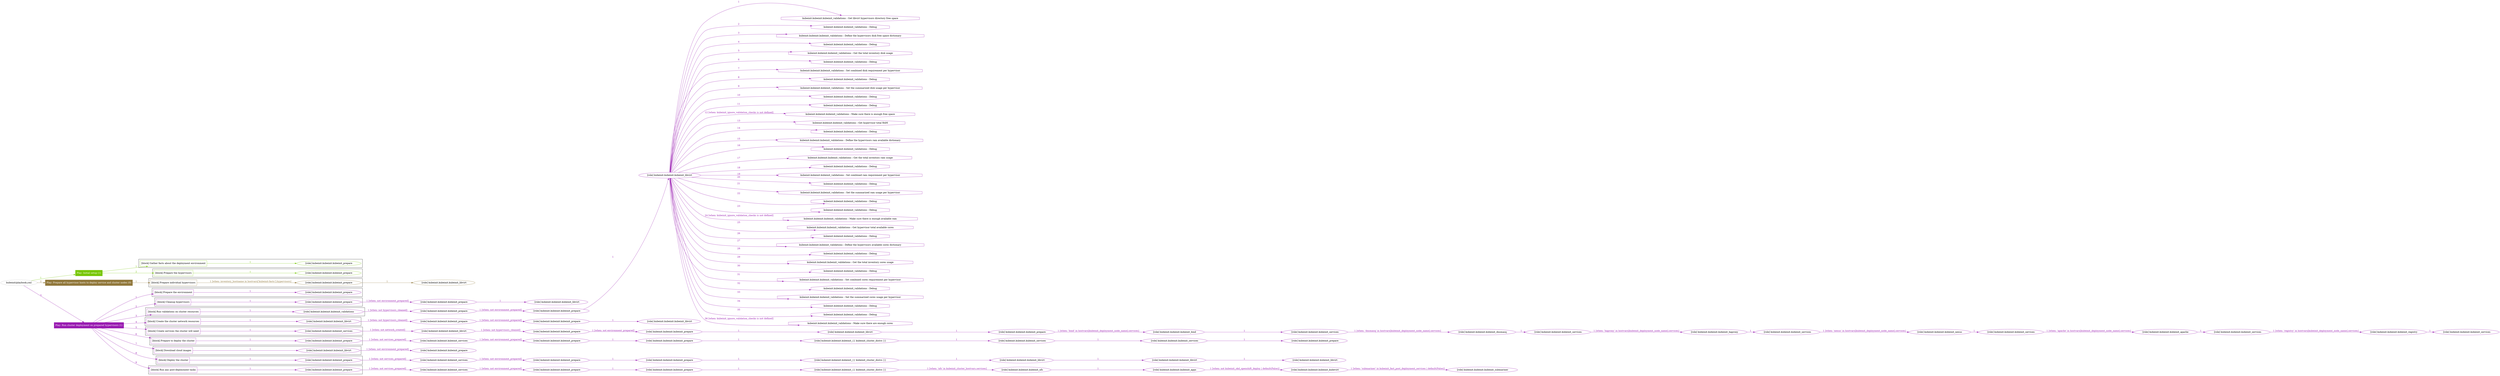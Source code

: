 digraph {
	graph [concentrate=true ordering=in rankdir=LR ratio=fill]
	edge [esep=5 sep=10]
	"kubeinit/playbook.yml" [id=root_node style=dotted]
	play_e013ceac [label="Play: Initial setup (1)" color="#77c606" fontcolor="#ffffff" id=play_e013ceac shape=box style=filled tooltip=localhost]
	"kubeinit/playbook.yml" -> play_e013ceac [label="1 " color="#77c606" fontcolor="#77c606" id=edge_37f86872 labeltooltip="1 " tooltip="1 "]
	subgraph "kubeinit.kubeinit.kubeinit_prepare" {
		role_09033fac [label="[role] kubeinit.kubeinit.kubeinit_prepare" color="#77c606" id=role_09033fac tooltip="kubeinit.kubeinit.kubeinit_prepare"]
	}
	subgraph "kubeinit.kubeinit.kubeinit_prepare" {
		role_3aed13fb [label="[role] kubeinit.kubeinit.kubeinit_prepare" color="#77c606" id=role_3aed13fb tooltip="kubeinit.kubeinit.kubeinit_prepare"]
	}
	subgraph "Play: Initial setup (1)" {
		play_e013ceac -> block_078122f6 [label=1 color="#77c606" fontcolor="#77c606" id=edge_da5b8b44 labeltooltip=1 tooltip=1]
		subgraph cluster_block_078122f6 {
			block_078122f6 [label="[block] Gather facts about the deployment environment" color="#77c606" id=block_078122f6 labeltooltip="Gather facts about the deployment environment" shape=box tooltip="Gather facts about the deployment environment"]
			block_078122f6 -> role_09033fac [label="1 " color="#77c606" fontcolor="#77c606" id=edge_1f5f9b9d labeltooltip="1 " tooltip="1 "]
		}
		play_e013ceac -> block_3353600a [label=2 color="#77c606" fontcolor="#77c606" id=edge_babb73ed labeltooltip=2 tooltip=2]
		subgraph cluster_block_3353600a {
			block_3353600a [label="[block] Prepare the hypervisors" color="#77c606" id=block_3353600a labeltooltip="Prepare the hypervisors" shape=box tooltip="Prepare the hypervisors"]
			block_3353600a -> role_3aed13fb [label="1 " color="#77c606" fontcolor="#77c606" id=edge_71bdb23d labeltooltip="1 " tooltip="1 "]
		}
	}
	play_d7f336fd [label="Play: Prepare all hypervisor hosts to deploy service and cluster nodes (0)" color="#91783b" fontcolor="#ffffff" id=play_d7f336fd shape=box style=filled tooltip="Play: Prepare all hypervisor hosts to deploy service and cluster nodes (0)"]
	"kubeinit/playbook.yml" -> play_d7f336fd [label="2 " color="#91783b" fontcolor="#91783b" id=edge_2e6bcc57 labeltooltip="2 " tooltip="2 "]
	subgraph "kubeinit.kubeinit.kubeinit_libvirt" {
		role_e077fe9f [label="[role] kubeinit.kubeinit.kubeinit_libvirt" color="#91783b" id=role_e077fe9f tooltip="kubeinit.kubeinit.kubeinit_libvirt"]
	}
	subgraph "kubeinit.kubeinit.kubeinit_prepare" {
		role_ad91293b [label="[role] kubeinit.kubeinit.kubeinit_prepare" color="#91783b" id=role_ad91293b tooltip="kubeinit.kubeinit.kubeinit_prepare"]
		role_ad91293b -> role_e077fe9f [label="1 " color="#91783b" fontcolor="#91783b" id=edge_3effb117 labeltooltip="1 " tooltip="1 "]
	}
	subgraph "Play: Prepare all hypervisor hosts to deploy service and cluster nodes (0)" {
		play_d7f336fd -> block_67957903 [label=1 color="#91783b" fontcolor="#91783b" id=edge_5611d295 labeltooltip=1 tooltip=1]
		subgraph cluster_block_67957903 {
			block_67957903 [label="[block] Prepare individual hypervisors" color="#91783b" id=block_67957903 labeltooltip="Prepare individual hypervisors" shape=box tooltip="Prepare individual hypervisors"]
			block_67957903 -> role_ad91293b [label="1 [when: inventory_hostname in hostvars['kubeinit-facts'].hypervisors]" color="#91783b" fontcolor="#91783b" id=edge_7b03c5d1 labeltooltip="1 [when: inventory_hostname in hostvars['kubeinit-facts'].hypervisors]" tooltip="1 [when: inventory_hostname in hostvars['kubeinit-facts'].hypervisors]"]
		}
	}
	play_62e42361 [label="Play: Run cluster deployment on prepared hypervisors (1)" color="#991bb1" fontcolor="#ffffff" id=play_62e42361 shape=box style=filled tooltip=localhost]
	"kubeinit/playbook.yml" -> play_62e42361 [label="3 " color="#991bb1" fontcolor="#991bb1" id=edge_d27dda75 labeltooltip="3 " tooltip="3 "]
	subgraph "kubeinit.kubeinit.kubeinit_prepare" {
		role_ee1a10e8 [label="[role] kubeinit.kubeinit.kubeinit_prepare" color="#991bb1" id=role_ee1a10e8 tooltip="kubeinit.kubeinit.kubeinit_prepare"]
	}
	subgraph "kubeinit.kubeinit.kubeinit_libvirt" {
		role_73d456a8 [label="[role] kubeinit.kubeinit.kubeinit_libvirt" color="#991bb1" id=role_73d456a8 tooltip="kubeinit.kubeinit.kubeinit_libvirt"]
	}
	subgraph "kubeinit.kubeinit.kubeinit_prepare" {
		role_ee89d3c3 [label="[role] kubeinit.kubeinit.kubeinit_prepare" color="#991bb1" id=role_ee89d3c3 tooltip="kubeinit.kubeinit.kubeinit_prepare"]
		role_ee89d3c3 -> role_73d456a8 [label="1 " color="#991bb1" fontcolor="#991bb1" id=edge_5bbede9a labeltooltip="1 " tooltip="1 "]
	}
	subgraph "kubeinit.kubeinit.kubeinit_prepare" {
		role_499a6703 [label="[role] kubeinit.kubeinit.kubeinit_prepare" color="#991bb1" id=role_499a6703 tooltip="kubeinit.kubeinit.kubeinit_prepare"]
		role_499a6703 -> role_ee89d3c3 [label="1 [when: not environment_prepared]" color="#991bb1" fontcolor="#991bb1" id=edge_6d383caa labeltooltip="1 [when: not environment_prepared]" tooltip="1 [when: not environment_prepared]"]
	}
	subgraph "kubeinit.kubeinit.kubeinit_libvirt" {
		role_5759857c [label="[role] kubeinit.kubeinit.kubeinit_libvirt" color="#991bb1" id=role_5759857c tooltip="kubeinit.kubeinit.kubeinit_libvirt"]
		task_3f29fa8d [label="kubeinit.kubeinit.kubeinit_validations : Get libvirt hypervisors directory free space" color="#991bb1" id=task_3f29fa8d shape=octagon tooltip="kubeinit.kubeinit.kubeinit_validations : Get libvirt hypervisors directory free space"]
		role_5759857c -> task_3f29fa8d [label="1 " color="#991bb1" fontcolor="#991bb1" id=edge_9b37a7ea labeltooltip="1 " tooltip="1 "]
		task_0177cf9a [label="kubeinit.kubeinit.kubeinit_validations : Debug" color="#991bb1" id=task_0177cf9a shape=octagon tooltip="kubeinit.kubeinit.kubeinit_validations : Debug"]
		role_5759857c -> task_0177cf9a [label="2 " color="#991bb1" fontcolor="#991bb1" id=edge_7473f1e9 labeltooltip="2 " tooltip="2 "]
		task_8efa460d [label="kubeinit.kubeinit.kubeinit_validations : Define the hypervisors disk free space dictionary" color="#991bb1" id=task_8efa460d shape=octagon tooltip="kubeinit.kubeinit.kubeinit_validations : Define the hypervisors disk free space dictionary"]
		role_5759857c -> task_8efa460d [label="3 " color="#991bb1" fontcolor="#991bb1" id=edge_d3c2e143 labeltooltip="3 " tooltip="3 "]
		task_759453f8 [label="kubeinit.kubeinit.kubeinit_validations : Debug" color="#991bb1" id=task_759453f8 shape=octagon tooltip="kubeinit.kubeinit.kubeinit_validations : Debug"]
		role_5759857c -> task_759453f8 [label="4 " color="#991bb1" fontcolor="#991bb1" id=edge_7a5b1d8c labeltooltip="4 " tooltip="4 "]
		task_5902c2a5 [label="kubeinit.kubeinit.kubeinit_validations : Get the total inventory disk usage" color="#991bb1" id=task_5902c2a5 shape=octagon tooltip="kubeinit.kubeinit.kubeinit_validations : Get the total inventory disk usage"]
		role_5759857c -> task_5902c2a5 [label="5 " color="#991bb1" fontcolor="#991bb1" id=edge_84b812fb labeltooltip="5 " tooltip="5 "]
		task_2f3bf393 [label="kubeinit.kubeinit.kubeinit_validations : Debug" color="#991bb1" id=task_2f3bf393 shape=octagon tooltip="kubeinit.kubeinit.kubeinit_validations : Debug"]
		role_5759857c -> task_2f3bf393 [label="6 " color="#991bb1" fontcolor="#991bb1" id=edge_071dcd38 labeltooltip="6 " tooltip="6 "]
		task_1bdc969f [label="kubeinit.kubeinit.kubeinit_validations : Set combined disk requirement per hypervisor" color="#991bb1" id=task_1bdc969f shape=octagon tooltip="kubeinit.kubeinit.kubeinit_validations : Set combined disk requirement per hypervisor"]
		role_5759857c -> task_1bdc969f [label="7 " color="#991bb1" fontcolor="#991bb1" id=edge_9846a7e6 labeltooltip="7 " tooltip="7 "]
		task_eacc23fd [label="kubeinit.kubeinit.kubeinit_validations : Debug" color="#991bb1" id=task_eacc23fd shape=octagon tooltip="kubeinit.kubeinit.kubeinit_validations : Debug"]
		role_5759857c -> task_eacc23fd [label="8 " color="#991bb1" fontcolor="#991bb1" id=edge_5e818351 labeltooltip="8 " tooltip="8 "]
		task_0d7cdd9f [label="kubeinit.kubeinit.kubeinit_validations : Set the summarized disk usage per hypervisor" color="#991bb1" id=task_0d7cdd9f shape=octagon tooltip="kubeinit.kubeinit.kubeinit_validations : Set the summarized disk usage per hypervisor"]
		role_5759857c -> task_0d7cdd9f [label="9 " color="#991bb1" fontcolor="#991bb1" id=edge_43b576d3 labeltooltip="9 " tooltip="9 "]
		task_d065e376 [label="kubeinit.kubeinit.kubeinit_validations : Debug" color="#991bb1" id=task_d065e376 shape=octagon tooltip="kubeinit.kubeinit.kubeinit_validations : Debug"]
		role_5759857c -> task_d065e376 [label="10 " color="#991bb1" fontcolor="#991bb1" id=edge_621a79f9 labeltooltip="10 " tooltip="10 "]
		task_d9b3009e [label="kubeinit.kubeinit.kubeinit_validations : Debug" color="#991bb1" id=task_d9b3009e shape=octagon tooltip="kubeinit.kubeinit.kubeinit_validations : Debug"]
		role_5759857c -> task_d9b3009e [label="11 " color="#991bb1" fontcolor="#991bb1" id=edge_7c4f8a46 labeltooltip="11 " tooltip="11 "]
		task_56b034b8 [label="kubeinit.kubeinit.kubeinit_validations : Make sure there is enough free space" color="#991bb1" id=task_56b034b8 shape=octagon tooltip="kubeinit.kubeinit.kubeinit_validations : Make sure there is enough free space"]
		role_5759857c -> task_56b034b8 [label="12 [when: kubeinit_ignore_validation_checks is not defined]" color="#991bb1" fontcolor="#991bb1" id=edge_febea963 labeltooltip="12 [when: kubeinit_ignore_validation_checks is not defined]" tooltip="12 [when: kubeinit_ignore_validation_checks is not defined]"]
		task_de48e2df [label="kubeinit.kubeinit.kubeinit_validations : Get hypervisor total RAM" color="#991bb1" id=task_de48e2df shape=octagon tooltip="kubeinit.kubeinit.kubeinit_validations : Get hypervisor total RAM"]
		role_5759857c -> task_de48e2df [label="13 " color="#991bb1" fontcolor="#991bb1" id=edge_b6466d7f labeltooltip="13 " tooltip="13 "]
		task_20ebcd7e [label="kubeinit.kubeinit.kubeinit_validations : Debug" color="#991bb1" id=task_20ebcd7e shape=octagon tooltip="kubeinit.kubeinit.kubeinit_validations : Debug"]
		role_5759857c -> task_20ebcd7e [label="14 " color="#991bb1" fontcolor="#991bb1" id=edge_1d552829 labeltooltip="14 " tooltip="14 "]
		task_818ec973 [label="kubeinit.kubeinit.kubeinit_validations : Define the hypervisors ram available dictionary" color="#991bb1" id=task_818ec973 shape=octagon tooltip="kubeinit.kubeinit.kubeinit_validations : Define the hypervisors ram available dictionary"]
		role_5759857c -> task_818ec973 [label="15 " color="#991bb1" fontcolor="#991bb1" id=edge_edde4a00 labeltooltip="15 " tooltip="15 "]
		task_11e50c3a [label="kubeinit.kubeinit.kubeinit_validations : Debug" color="#991bb1" id=task_11e50c3a shape=octagon tooltip="kubeinit.kubeinit.kubeinit_validations : Debug"]
		role_5759857c -> task_11e50c3a [label="16 " color="#991bb1" fontcolor="#991bb1" id=edge_9ba5805f labeltooltip="16 " tooltip="16 "]
		task_7569cbef [label="kubeinit.kubeinit.kubeinit_validations : Get the total inventory ram usage" color="#991bb1" id=task_7569cbef shape=octagon tooltip="kubeinit.kubeinit.kubeinit_validations : Get the total inventory ram usage"]
		role_5759857c -> task_7569cbef [label="17 " color="#991bb1" fontcolor="#991bb1" id=edge_23287a14 labeltooltip="17 " tooltip="17 "]
		task_d8c446e8 [label="kubeinit.kubeinit.kubeinit_validations : Debug" color="#991bb1" id=task_d8c446e8 shape=octagon tooltip="kubeinit.kubeinit.kubeinit_validations : Debug"]
		role_5759857c -> task_d8c446e8 [label="18 " color="#991bb1" fontcolor="#991bb1" id=edge_4a58058a labeltooltip="18 " tooltip="18 "]
		task_70821bc5 [label="kubeinit.kubeinit.kubeinit_validations : Set combined ram requirement per hypervisor" color="#991bb1" id=task_70821bc5 shape=octagon tooltip="kubeinit.kubeinit.kubeinit_validations : Set combined ram requirement per hypervisor"]
		role_5759857c -> task_70821bc5 [label="19 " color="#991bb1" fontcolor="#991bb1" id=edge_de088912 labeltooltip="19 " tooltip="19 "]
		task_a7392c96 [label="kubeinit.kubeinit.kubeinit_validations : Debug" color="#991bb1" id=task_a7392c96 shape=octagon tooltip="kubeinit.kubeinit.kubeinit_validations : Debug"]
		role_5759857c -> task_a7392c96 [label="20 " color="#991bb1" fontcolor="#991bb1" id=edge_fd3e4c16 labeltooltip="20 " tooltip="20 "]
		task_d2c2d12e [label="kubeinit.kubeinit.kubeinit_validations : Set the summarized ram usage per hypervisor" color="#991bb1" id=task_d2c2d12e shape=octagon tooltip="kubeinit.kubeinit.kubeinit_validations : Set the summarized ram usage per hypervisor"]
		role_5759857c -> task_d2c2d12e [label="21 " color="#991bb1" fontcolor="#991bb1" id=edge_8feea446 labeltooltip="21 " tooltip="21 "]
		task_b2a812ef [label="kubeinit.kubeinit.kubeinit_validations : Debug" color="#991bb1" id=task_b2a812ef shape=octagon tooltip="kubeinit.kubeinit.kubeinit_validations : Debug"]
		role_5759857c -> task_b2a812ef [label="22 " color="#991bb1" fontcolor="#991bb1" id=edge_13071f1e labeltooltip="22 " tooltip="22 "]
		task_52bdb70a [label="kubeinit.kubeinit.kubeinit_validations : Debug" color="#991bb1" id=task_52bdb70a shape=octagon tooltip="kubeinit.kubeinit.kubeinit_validations : Debug"]
		role_5759857c -> task_52bdb70a [label="23 " color="#991bb1" fontcolor="#991bb1" id=edge_512fe830 labeltooltip="23 " tooltip="23 "]
		task_8dc0a56b [label="kubeinit.kubeinit.kubeinit_validations : Make sure there is enough available ram" color="#991bb1" id=task_8dc0a56b shape=octagon tooltip="kubeinit.kubeinit.kubeinit_validations : Make sure there is enough available ram"]
		role_5759857c -> task_8dc0a56b [label="24 [when: kubeinit_ignore_validation_checks is not defined]" color="#991bb1" fontcolor="#991bb1" id=edge_b9d8c21e labeltooltip="24 [when: kubeinit_ignore_validation_checks is not defined]" tooltip="24 [when: kubeinit_ignore_validation_checks is not defined]"]
		task_99cc064a [label="kubeinit.kubeinit.kubeinit_validations : Get hypervisor total available cores" color="#991bb1" id=task_99cc064a shape=octagon tooltip="kubeinit.kubeinit.kubeinit_validations : Get hypervisor total available cores"]
		role_5759857c -> task_99cc064a [label="25 " color="#991bb1" fontcolor="#991bb1" id=edge_4712b8c4 labeltooltip="25 " tooltip="25 "]
		task_a14524df [label="kubeinit.kubeinit.kubeinit_validations : Debug" color="#991bb1" id=task_a14524df shape=octagon tooltip="kubeinit.kubeinit.kubeinit_validations : Debug"]
		role_5759857c -> task_a14524df [label="26 " color="#991bb1" fontcolor="#991bb1" id=edge_d0c59d4c labeltooltip="26 " tooltip="26 "]
		task_b27a4cbb [label="kubeinit.kubeinit.kubeinit_validations : Define the hypervisors available cores dictionary" color="#991bb1" id=task_b27a4cbb shape=octagon tooltip="kubeinit.kubeinit.kubeinit_validations : Define the hypervisors available cores dictionary"]
		role_5759857c -> task_b27a4cbb [label="27 " color="#991bb1" fontcolor="#991bb1" id=edge_89b2b198 labeltooltip="27 " tooltip="27 "]
		task_0999e3dc [label="kubeinit.kubeinit.kubeinit_validations : Debug" color="#991bb1" id=task_0999e3dc shape=octagon tooltip="kubeinit.kubeinit.kubeinit_validations : Debug"]
		role_5759857c -> task_0999e3dc [label="28 " color="#991bb1" fontcolor="#991bb1" id=edge_66c6d5cf labeltooltip="28 " tooltip="28 "]
		task_1ab5749b [label="kubeinit.kubeinit.kubeinit_validations : Get the total inventory cores usage" color="#991bb1" id=task_1ab5749b shape=octagon tooltip="kubeinit.kubeinit.kubeinit_validations : Get the total inventory cores usage"]
		role_5759857c -> task_1ab5749b [label="29 " color="#991bb1" fontcolor="#991bb1" id=edge_2649ba11 labeltooltip="29 " tooltip="29 "]
		task_9a2072f7 [label="kubeinit.kubeinit.kubeinit_validations : Debug" color="#991bb1" id=task_9a2072f7 shape=octagon tooltip="kubeinit.kubeinit.kubeinit_validations : Debug"]
		role_5759857c -> task_9a2072f7 [label="30 " color="#991bb1" fontcolor="#991bb1" id=edge_4e8aae26 labeltooltip="30 " tooltip="30 "]
		task_b768f5e7 [label="kubeinit.kubeinit.kubeinit_validations : Set combined cores requirement per hypervisor" color="#991bb1" id=task_b768f5e7 shape=octagon tooltip="kubeinit.kubeinit.kubeinit_validations : Set combined cores requirement per hypervisor"]
		role_5759857c -> task_b768f5e7 [label="31 " color="#991bb1" fontcolor="#991bb1" id=edge_8eb6729b labeltooltip="31 " tooltip="31 "]
		task_3610893e [label="kubeinit.kubeinit.kubeinit_validations : Debug" color="#991bb1" id=task_3610893e shape=octagon tooltip="kubeinit.kubeinit.kubeinit_validations : Debug"]
		role_5759857c -> task_3610893e [label="32 " color="#991bb1" fontcolor="#991bb1" id=edge_e1ecc073 labeltooltip="32 " tooltip="32 "]
		task_b695d795 [label="kubeinit.kubeinit.kubeinit_validations : Set the summarized cores usage per hypervisor" color="#991bb1" id=task_b695d795 shape=octagon tooltip="kubeinit.kubeinit.kubeinit_validations : Set the summarized cores usage per hypervisor"]
		role_5759857c -> task_b695d795 [label="33 " color="#991bb1" fontcolor="#991bb1" id=edge_a02fb52c labeltooltip="33 " tooltip="33 "]
		task_bf11be8f [label="kubeinit.kubeinit.kubeinit_validations : Debug" color="#991bb1" id=task_bf11be8f shape=octagon tooltip="kubeinit.kubeinit.kubeinit_validations : Debug"]
		role_5759857c -> task_bf11be8f [label="34 " color="#991bb1" fontcolor="#991bb1" id=edge_d2b8b235 labeltooltip="34 " tooltip="34 "]
		task_1469b7da [label="kubeinit.kubeinit.kubeinit_validations : Debug" color="#991bb1" id=task_1469b7da shape=octagon tooltip="kubeinit.kubeinit.kubeinit_validations : Debug"]
		role_5759857c -> task_1469b7da [label="35 " color="#991bb1" fontcolor="#991bb1" id=edge_17aefe96 labeltooltip="35 " tooltip="35 "]
		task_72495fad [label="kubeinit.kubeinit.kubeinit_validations : Make sure there are enough cores" color="#991bb1" id=task_72495fad shape=octagon tooltip="kubeinit.kubeinit.kubeinit_validations : Make sure there are enough cores"]
		role_5759857c -> task_72495fad [label="36 [when: kubeinit_ignore_validation_checks is not defined]" color="#991bb1" fontcolor="#991bb1" id=edge_931e1b94 labeltooltip="36 [when: kubeinit_ignore_validation_checks is not defined]" tooltip="36 [when: kubeinit_ignore_validation_checks is not defined]"]
	}
	subgraph "kubeinit.kubeinit.kubeinit_prepare" {
		role_1680cbc6 [label="[role] kubeinit.kubeinit.kubeinit_prepare" color="#991bb1" id=role_1680cbc6 tooltip="kubeinit.kubeinit.kubeinit_prepare"]
		role_1680cbc6 -> role_5759857c [label="1 " color="#991bb1" fontcolor="#991bb1" id=edge_bf7132d8 labeltooltip="1 " tooltip="1 "]
	}
	subgraph "kubeinit.kubeinit.kubeinit_prepare" {
		role_1bc92fb7 [label="[role] kubeinit.kubeinit.kubeinit_prepare" color="#991bb1" id=role_1bc92fb7 tooltip="kubeinit.kubeinit.kubeinit_prepare"]
		role_1bc92fb7 -> role_1680cbc6 [label="1 [when: not environment_prepared]" color="#991bb1" fontcolor="#991bb1" id=edge_51bb8245 labeltooltip="1 [when: not environment_prepared]" tooltip="1 [when: not environment_prepared]"]
	}
	subgraph "kubeinit.kubeinit.kubeinit_validations" {
		role_f63d3257 [label="[role] kubeinit.kubeinit.kubeinit_validations" color="#991bb1" id=role_f63d3257 tooltip="kubeinit.kubeinit.kubeinit_validations"]
		role_f63d3257 -> role_1bc92fb7 [label="1 [when: not hypervisors_cleaned]" color="#991bb1" fontcolor="#991bb1" id=edge_d5cba1ff labeltooltip="1 [when: not hypervisors_cleaned]" tooltip="1 [when: not hypervisors_cleaned]"]
	}
	subgraph "kubeinit.kubeinit.kubeinit_libvirt" {
		role_517f8440 [label="[role] kubeinit.kubeinit.kubeinit_libvirt" color="#991bb1" id=role_517f8440 tooltip="kubeinit.kubeinit.kubeinit_libvirt"]
	}
	subgraph "kubeinit.kubeinit.kubeinit_prepare" {
		role_19e5fd60 [label="[role] kubeinit.kubeinit.kubeinit_prepare" color="#991bb1" id=role_19e5fd60 tooltip="kubeinit.kubeinit.kubeinit_prepare"]
		role_19e5fd60 -> role_517f8440 [label="1 " color="#991bb1" fontcolor="#991bb1" id=edge_a7ab1f15 labeltooltip="1 " tooltip="1 "]
	}
	subgraph "kubeinit.kubeinit.kubeinit_prepare" {
		role_243d4d30 [label="[role] kubeinit.kubeinit.kubeinit_prepare" color="#991bb1" id=role_243d4d30 tooltip="kubeinit.kubeinit.kubeinit_prepare"]
		role_243d4d30 -> role_19e5fd60 [label="1 [when: not environment_prepared]" color="#991bb1" fontcolor="#991bb1" id=edge_d9bdbb3d labeltooltip="1 [when: not environment_prepared]" tooltip="1 [when: not environment_prepared]"]
	}
	subgraph "kubeinit.kubeinit.kubeinit_libvirt" {
		role_f1e1fb81 [label="[role] kubeinit.kubeinit.kubeinit_libvirt" color="#991bb1" id=role_f1e1fb81 tooltip="kubeinit.kubeinit.kubeinit_libvirt"]
		role_f1e1fb81 -> role_243d4d30 [label="1 [when: not hypervisors_cleaned]" color="#991bb1" fontcolor="#991bb1" id=edge_1e3011c3 labeltooltip="1 [when: not hypervisors_cleaned]" tooltip="1 [when: not hypervisors_cleaned]"]
	}
	subgraph "kubeinit.kubeinit.kubeinit_services" {
		role_eeac4dca [label="[role] kubeinit.kubeinit.kubeinit_services" color="#991bb1" id=role_eeac4dca tooltip="kubeinit.kubeinit.kubeinit_services"]
	}
	subgraph "kubeinit.kubeinit.kubeinit_registry" {
		role_ef84744a [label="[role] kubeinit.kubeinit.kubeinit_registry" color="#991bb1" id=role_ef84744a tooltip="kubeinit.kubeinit.kubeinit_registry"]
		role_ef84744a -> role_eeac4dca [label="1 " color="#991bb1" fontcolor="#991bb1" id=edge_a22c49bb labeltooltip="1 " tooltip="1 "]
	}
	subgraph "kubeinit.kubeinit.kubeinit_services" {
		role_06421ee6 [label="[role] kubeinit.kubeinit.kubeinit_services" color="#991bb1" id=role_06421ee6 tooltip="kubeinit.kubeinit.kubeinit_services"]
		role_06421ee6 -> role_ef84744a [label="1 [when: 'registry' in hostvars[kubeinit_deployment_node_name].services]" color="#991bb1" fontcolor="#991bb1" id=edge_6941843d labeltooltip="1 [when: 'registry' in hostvars[kubeinit_deployment_node_name].services]" tooltip="1 [when: 'registry' in hostvars[kubeinit_deployment_node_name].services]"]
	}
	subgraph "kubeinit.kubeinit.kubeinit_apache" {
		role_4e99351d [label="[role] kubeinit.kubeinit.kubeinit_apache" color="#991bb1" id=role_4e99351d tooltip="kubeinit.kubeinit.kubeinit_apache"]
		role_4e99351d -> role_06421ee6 [label="1 " color="#991bb1" fontcolor="#991bb1" id=edge_711e09ef labeltooltip="1 " tooltip="1 "]
	}
	subgraph "kubeinit.kubeinit.kubeinit_services" {
		role_1ddcc1bb [label="[role] kubeinit.kubeinit.kubeinit_services" color="#991bb1" id=role_1ddcc1bb tooltip="kubeinit.kubeinit.kubeinit_services"]
		role_1ddcc1bb -> role_4e99351d [label="1 [when: 'apache' in hostvars[kubeinit_deployment_node_name].services]" color="#991bb1" fontcolor="#991bb1" id=edge_38712aa6 labeltooltip="1 [when: 'apache' in hostvars[kubeinit_deployment_node_name].services]" tooltip="1 [when: 'apache' in hostvars[kubeinit_deployment_node_name].services]"]
	}
	subgraph "kubeinit.kubeinit.kubeinit_nexus" {
		role_87f26191 [label="[role] kubeinit.kubeinit.kubeinit_nexus" color="#991bb1" id=role_87f26191 tooltip="kubeinit.kubeinit.kubeinit_nexus"]
		role_87f26191 -> role_1ddcc1bb [label="1 " color="#991bb1" fontcolor="#991bb1" id=edge_5e3a3aad labeltooltip="1 " tooltip="1 "]
	}
	subgraph "kubeinit.kubeinit.kubeinit_services" {
		role_53949e99 [label="[role] kubeinit.kubeinit.kubeinit_services" color="#991bb1" id=role_53949e99 tooltip="kubeinit.kubeinit.kubeinit_services"]
		role_53949e99 -> role_87f26191 [label="1 [when: 'nexus' in hostvars[kubeinit_deployment_node_name].services]" color="#991bb1" fontcolor="#991bb1" id=edge_d200690d labeltooltip="1 [when: 'nexus' in hostvars[kubeinit_deployment_node_name].services]" tooltip="1 [when: 'nexus' in hostvars[kubeinit_deployment_node_name].services]"]
	}
	subgraph "kubeinit.kubeinit.kubeinit_haproxy" {
		role_5f1e5eda [label="[role] kubeinit.kubeinit.kubeinit_haproxy" color="#991bb1" id=role_5f1e5eda tooltip="kubeinit.kubeinit.kubeinit_haproxy"]
		role_5f1e5eda -> role_53949e99 [label="1 " color="#991bb1" fontcolor="#991bb1" id=edge_ae7d89f7 labeltooltip="1 " tooltip="1 "]
	}
	subgraph "kubeinit.kubeinit.kubeinit_services" {
		role_5483d9e8 [label="[role] kubeinit.kubeinit.kubeinit_services" color="#991bb1" id=role_5483d9e8 tooltip="kubeinit.kubeinit.kubeinit_services"]
		role_5483d9e8 -> role_5f1e5eda [label="1 [when: 'haproxy' in hostvars[kubeinit_deployment_node_name].services]" color="#991bb1" fontcolor="#991bb1" id=edge_8b7e5b89 labeltooltip="1 [when: 'haproxy' in hostvars[kubeinit_deployment_node_name].services]" tooltip="1 [when: 'haproxy' in hostvars[kubeinit_deployment_node_name].services]"]
	}
	subgraph "kubeinit.kubeinit.kubeinit_dnsmasq" {
		role_6197d17a [label="[role] kubeinit.kubeinit.kubeinit_dnsmasq" color="#991bb1" id=role_6197d17a tooltip="kubeinit.kubeinit.kubeinit_dnsmasq"]
		role_6197d17a -> role_5483d9e8 [label="1 " color="#991bb1" fontcolor="#991bb1" id=edge_4a94f35f labeltooltip="1 " tooltip="1 "]
	}
	subgraph "kubeinit.kubeinit.kubeinit_services" {
		role_ad0124be [label="[role] kubeinit.kubeinit.kubeinit_services" color="#991bb1" id=role_ad0124be tooltip="kubeinit.kubeinit.kubeinit_services"]
		role_ad0124be -> role_6197d17a [label="1 [when: 'dnsmasq' in hostvars[kubeinit_deployment_node_name].services]" color="#991bb1" fontcolor="#991bb1" id=edge_afed3d13 labeltooltip="1 [when: 'dnsmasq' in hostvars[kubeinit_deployment_node_name].services]" tooltip="1 [when: 'dnsmasq' in hostvars[kubeinit_deployment_node_name].services]"]
	}
	subgraph "kubeinit.kubeinit.kubeinit_bind" {
		role_8375a11f [label="[role] kubeinit.kubeinit.kubeinit_bind" color="#991bb1" id=role_8375a11f tooltip="kubeinit.kubeinit.kubeinit_bind"]
		role_8375a11f -> role_ad0124be [label="1 " color="#991bb1" fontcolor="#991bb1" id=edge_2ca3c1c8 labeltooltip="1 " tooltip="1 "]
	}
	subgraph "kubeinit.kubeinit.kubeinit_prepare" {
		role_13ffdcf7 [label="[role] kubeinit.kubeinit.kubeinit_prepare" color="#991bb1" id=role_13ffdcf7 tooltip="kubeinit.kubeinit.kubeinit_prepare"]
		role_13ffdcf7 -> role_8375a11f [label="1 [when: 'bind' in hostvars[kubeinit_deployment_node_name].services]" color="#991bb1" fontcolor="#991bb1" id=edge_dc264039 labeltooltip="1 [when: 'bind' in hostvars[kubeinit_deployment_node_name].services]" tooltip="1 [when: 'bind' in hostvars[kubeinit_deployment_node_name].services]"]
	}
	subgraph "kubeinit.kubeinit.kubeinit_libvirt" {
		role_757b7190 [label="[role] kubeinit.kubeinit.kubeinit_libvirt" color="#991bb1" id=role_757b7190 tooltip="kubeinit.kubeinit.kubeinit_libvirt"]
		role_757b7190 -> role_13ffdcf7 [label="1 " color="#991bb1" fontcolor="#991bb1" id=edge_abd58062 labeltooltip="1 " tooltip="1 "]
	}
	subgraph "kubeinit.kubeinit.kubeinit_prepare" {
		role_2e7207e6 [label="[role] kubeinit.kubeinit.kubeinit_prepare" color="#991bb1" id=role_2e7207e6 tooltip="kubeinit.kubeinit.kubeinit_prepare"]
		role_2e7207e6 -> role_757b7190 [label="1 " color="#991bb1" fontcolor="#991bb1" id=edge_d5ce1567 labeltooltip="1 " tooltip="1 "]
	}
	subgraph "kubeinit.kubeinit.kubeinit_prepare" {
		role_3141ff16 [label="[role] kubeinit.kubeinit.kubeinit_prepare" color="#991bb1" id=role_3141ff16 tooltip="kubeinit.kubeinit.kubeinit_prepare"]
		role_3141ff16 -> role_2e7207e6 [label="1 [when: not environment_prepared]" color="#991bb1" fontcolor="#991bb1" id=edge_2d5d45b7 labeltooltip="1 [when: not environment_prepared]" tooltip="1 [when: not environment_prepared]"]
	}
	subgraph "kubeinit.kubeinit.kubeinit_libvirt" {
		role_97275a6c [label="[role] kubeinit.kubeinit.kubeinit_libvirt" color="#991bb1" id=role_97275a6c tooltip="kubeinit.kubeinit.kubeinit_libvirt"]
		role_97275a6c -> role_3141ff16 [label="1 [when: not hypervisors_cleaned]" color="#991bb1" fontcolor="#991bb1" id=edge_f7bcb216 labeltooltip="1 [when: not hypervisors_cleaned]" tooltip="1 [when: not hypervisors_cleaned]"]
	}
	subgraph "kubeinit.kubeinit.kubeinit_services" {
		role_72222765 [label="[role] kubeinit.kubeinit.kubeinit_services" color="#991bb1" id=role_72222765 tooltip="kubeinit.kubeinit.kubeinit_services"]
		role_72222765 -> role_97275a6c [label="1 [when: not network_created]" color="#991bb1" fontcolor="#991bb1" id=edge_5679be9e labeltooltip="1 [when: not network_created]" tooltip="1 [when: not network_created]"]
	}
	subgraph "kubeinit.kubeinit.kubeinit_prepare" {
		role_eb961960 [label="[role] kubeinit.kubeinit.kubeinit_prepare" color="#991bb1" id=role_eb961960 tooltip="kubeinit.kubeinit.kubeinit_prepare"]
	}
	subgraph "kubeinit.kubeinit.kubeinit_services" {
		role_7eb63e86 [label="[role] kubeinit.kubeinit.kubeinit_services" color="#991bb1" id=role_7eb63e86 tooltip="kubeinit.kubeinit.kubeinit_services"]
		role_7eb63e86 -> role_eb961960 [label="1 " color="#991bb1" fontcolor="#991bb1" id=edge_e3816b55 labeltooltip="1 " tooltip="1 "]
	}
	subgraph "kubeinit.kubeinit.kubeinit_services" {
		role_979d4632 [label="[role] kubeinit.kubeinit.kubeinit_services" color="#991bb1" id=role_979d4632 tooltip="kubeinit.kubeinit.kubeinit_services"]
		role_979d4632 -> role_7eb63e86 [label="1 " color="#991bb1" fontcolor="#991bb1" id=edge_1f24b543 labeltooltip="1 " tooltip="1 "]
	}
	subgraph "kubeinit.kubeinit.kubeinit_{{ kubeinit_cluster_distro }}" {
		role_e33aec1a [label="[role] kubeinit.kubeinit.kubeinit_{{ kubeinit_cluster_distro }}" color="#991bb1" id=role_e33aec1a tooltip="kubeinit.kubeinit.kubeinit_{{ kubeinit_cluster_distro }}"]
		role_e33aec1a -> role_979d4632 [label="1 " color="#991bb1" fontcolor="#991bb1" id=edge_bfd24ee2 labeltooltip="1 " tooltip="1 "]
	}
	subgraph "kubeinit.kubeinit.kubeinit_prepare" {
		role_de5d274e [label="[role] kubeinit.kubeinit.kubeinit_prepare" color="#991bb1" id=role_de5d274e tooltip="kubeinit.kubeinit.kubeinit_prepare"]
		role_de5d274e -> role_e33aec1a [label="1 " color="#991bb1" fontcolor="#991bb1" id=edge_54f11409 labeltooltip="1 " tooltip="1 "]
	}
	subgraph "kubeinit.kubeinit.kubeinit_prepare" {
		role_3289c7a4 [label="[role] kubeinit.kubeinit.kubeinit_prepare" color="#991bb1" id=role_3289c7a4 tooltip="kubeinit.kubeinit.kubeinit_prepare"]
		role_3289c7a4 -> role_de5d274e [label="1 " color="#991bb1" fontcolor="#991bb1" id=edge_f91b56df labeltooltip="1 " tooltip="1 "]
	}
	subgraph "kubeinit.kubeinit.kubeinit_services" {
		role_26ddc641 [label="[role] kubeinit.kubeinit.kubeinit_services" color="#991bb1" id=role_26ddc641 tooltip="kubeinit.kubeinit.kubeinit_services"]
		role_26ddc641 -> role_3289c7a4 [label="1 [when: not environment_prepared]" color="#991bb1" fontcolor="#991bb1" id=edge_9abadd3c labeltooltip="1 [when: not environment_prepared]" tooltip="1 [when: not environment_prepared]"]
	}
	subgraph "kubeinit.kubeinit.kubeinit_prepare" {
		role_7b3144fd [label="[role] kubeinit.kubeinit.kubeinit_prepare" color="#991bb1" id=role_7b3144fd tooltip="kubeinit.kubeinit.kubeinit_prepare"]
		role_7b3144fd -> role_26ddc641 [label="1 [when: not services_prepared]" color="#991bb1" fontcolor="#991bb1" id=edge_a27e01ff labeltooltip="1 [when: not services_prepared]" tooltip="1 [when: not services_prepared]"]
	}
	subgraph "kubeinit.kubeinit.kubeinit_prepare" {
		role_50299de8 [label="[role] kubeinit.kubeinit.kubeinit_prepare" color="#991bb1" id=role_50299de8 tooltip="kubeinit.kubeinit.kubeinit_prepare"]
	}
	subgraph "kubeinit.kubeinit.kubeinit_libvirt" {
		role_b33706d3 [label="[role] kubeinit.kubeinit.kubeinit_libvirt" color="#991bb1" id=role_b33706d3 tooltip="kubeinit.kubeinit.kubeinit_libvirt"]
		role_b33706d3 -> role_50299de8 [label="1 [when: not environment_prepared]" color="#991bb1" fontcolor="#991bb1" id=edge_747fabd0 labeltooltip="1 [when: not environment_prepared]" tooltip="1 [when: not environment_prepared]"]
	}
	subgraph "kubeinit.kubeinit.kubeinit_libvirt" {
		role_06639a59 [label="[role] kubeinit.kubeinit.kubeinit_libvirt" color="#991bb1" id=role_06639a59 tooltip="kubeinit.kubeinit.kubeinit_libvirt"]
	}
	subgraph "kubeinit.kubeinit.kubeinit_libvirt" {
		role_1e02c0dc [label="[role] kubeinit.kubeinit.kubeinit_libvirt" color="#991bb1" id=role_1e02c0dc tooltip="kubeinit.kubeinit.kubeinit_libvirt"]
		role_1e02c0dc -> role_06639a59 [label="1 " color="#991bb1" fontcolor="#991bb1" id=edge_003a4bdb labeltooltip="1 " tooltip="1 "]
	}
	subgraph "kubeinit.kubeinit.kubeinit_libvirt" {
		role_2a2a1904 [label="[role] kubeinit.kubeinit.kubeinit_libvirt" color="#991bb1" id=role_2a2a1904 tooltip="kubeinit.kubeinit.kubeinit_libvirt"]
		role_2a2a1904 -> role_1e02c0dc [label="1 " color="#991bb1" fontcolor="#991bb1" id=edge_3b4e8292 labeltooltip="1 " tooltip="1 "]
	}
	subgraph "kubeinit.kubeinit.kubeinit_{{ kubeinit_cluster_distro }}" {
		role_bc5e7fc5 [label="[role] kubeinit.kubeinit.kubeinit_{{ kubeinit_cluster_distro }}" color="#991bb1" id=role_bc5e7fc5 tooltip="kubeinit.kubeinit.kubeinit_{{ kubeinit_cluster_distro }}"]
		role_bc5e7fc5 -> role_2a2a1904 [label="1 " color="#991bb1" fontcolor="#991bb1" id=edge_c84b7916 labeltooltip="1 " tooltip="1 "]
	}
	subgraph "kubeinit.kubeinit.kubeinit_prepare" {
		role_5483723d [label="[role] kubeinit.kubeinit.kubeinit_prepare" color="#991bb1" id=role_5483723d tooltip="kubeinit.kubeinit.kubeinit_prepare"]
		role_5483723d -> role_bc5e7fc5 [label="1 " color="#991bb1" fontcolor="#991bb1" id=edge_5580422e labeltooltip="1 " tooltip="1 "]
	}
	subgraph "kubeinit.kubeinit.kubeinit_prepare" {
		role_13a8cda2 [label="[role] kubeinit.kubeinit.kubeinit_prepare" color="#991bb1" id=role_13a8cda2 tooltip="kubeinit.kubeinit.kubeinit_prepare"]
		role_13a8cda2 -> role_5483723d [label="1 " color="#991bb1" fontcolor="#991bb1" id=edge_bba48eab labeltooltip="1 " tooltip="1 "]
	}
	subgraph "kubeinit.kubeinit.kubeinit_services" {
		role_eb4741ca [label="[role] kubeinit.kubeinit.kubeinit_services" color="#991bb1" id=role_eb4741ca tooltip="kubeinit.kubeinit.kubeinit_services"]
		role_eb4741ca -> role_13a8cda2 [label="1 [when: not environment_prepared]" color="#991bb1" fontcolor="#991bb1" id=edge_da7d5382 labeltooltip="1 [when: not environment_prepared]" tooltip="1 [when: not environment_prepared]"]
	}
	subgraph "kubeinit.kubeinit.kubeinit_prepare" {
		role_5677a434 [label="[role] kubeinit.kubeinit.kubeinit_prepare" color="#991bb1" id=role_5677a434 tooltip="kubeinit.kubeinit.kubeinit_prepare"]
		role_5677a434 -> role_eb4741ca [label="1 [when: not services_prepared]" color="#991bb1" fontcolor="#991bb1" id=edge_fa88081e labeltooltip="1 [when: not services_prepared]" tooltip="1 [when: not services_prepared]"]
	}
	subgraph "kubeinit.kubeinit.kubeinit_submariner" {
		role_6bc6b48b [label="[role] kubeinit.kubeinit.kubeinit_submariner" color="#991bb1" id=role_6bc6b48b tooltip="kubeinit.kubeinit.kubeinit_submariner"]
	}
	subgraph "kubeinit.kubeinit.kubeinit_kubevirt" {
		role_89f0dca1 [label="[role] kubeinit.kubeinit.kubeinit_kubevirt" color="#991bb1" id=role_89f0dca1 tooltip="kubeinit.kubeinit.kubeinit_kubevirt"]
		role_89f0dca1 -> role_6bc6b48b [label="1 [when: 'submariner' in kubeinit_fact_post_deployment_services | default(False)]" color="#991bb1" fontcolor="#991bb1" id=edge_be73cacc labeltooltip="1 [when: 'submariner' in kubeinit_fact_post_deployment_services | default(False)]" tooltip="1 [when: 'submariner' in kubeinit_fact_post_deployment_services | default(False)]"]
	}
	subgraph "kubeinit.kubeinit.kubeinit_apps" {
		role_939971b2 [label="[role] kubeinit.kubeinit.kubeinit_apps" color="#991bb1" id=role_939971b2 tooltip="kubeinit.kubeinit.kubeinit_apps"]
		role_939971b2 -> role_89f0dca1 [label="1 [when: not kubeinit_okd_openshift_deploy | default(False)]" color="#991bb1" fontcolor="#991bb1" id=edge_cea79b09 labeltooltip="1 [when: not kubeinit_okd_openshift_deploy | default(False)]" tooltip="1 [when: not kubeinit_okd_openshift_deploy | default(False)]"]
	}
	subgraph "kubeinit.kubeinit.kubeinit_nfs" {
		role_bf363b3d [label="[role] kubeinit.kubeinit.kubeinit_nfs" color="#991bb1" id=role_bf363b3d tooltip="kubeinit.kubeinit.kubeinit_nfs"]
		role_bf363b3d -> role_939971b2 [label="1 " color="#991bb1" fontcolor="#991bb1" id=edge_0a45bbad labeltooltip="1 " tooltip="1 "]
	}
	subgraph "kubeinit.kubeinit.kubeinit_{{ kubeinit_cluster_distro }}" {
		role_c4f6cb9c [label="[role] kubeinit.kubeinit.kubeinit_{{ kubeinit_cluster_distro }}" color="#991bb1" id=role_c4f6cb9c tooltip="kubeinit.kubeinit.kubeinit_{{ kubeinit_cluster_distro }}"]
		role_c4f6cb9c -> role_bf363b3d [label="1 [when: 'nfs' in kubeinit_cluster_hostvars.services]" color="#991bb1" fontcolor="#991bb1" id=edge_1650b19f labeltooltip="1 [when: 'nfs' in kubeinit_cluster_hostvars.services]" tooltip="1 [when: 'nfs' in kubeinit_cluster_hostvars.services]"]
	}
	subgraph "kubeinit.kubeinit.kubeinit_prepare" {
		role_909a8cf6 [label="[role] kubeinit.kubeinit.kubeinit_prepare" color="#991bb1" id=role_909a8cf6 tooltip="kubeinit.kubeinit.kubeinit_prepare"]
		role_909a8cf6 -> role_c4f6cb9c [label="1 " color="#991bb1" fontcolor="#991bb1" id=edge_903c5c2f labeltooltip="1 " tooltip="1 "]
	}
	subgraph "kubeinit.kubeinit.kubeinit_prepare" {
		role_e1025a25 [label="[role] kubeinit.kubeinit.kubeinit_prepare" color="#991bb1" id=role_e1025a25 tooltip="kubeinit.kubeinit.kubeinit_prepare"]
		role_e1025a25 -> role_909a8cf6 [label="1 " color="#991bb1" fontcolor="#991bb1" id=edge_4320efbf labeltooltip="1 " tooltip="1 "]
	}
	subgraph "kubeinit.kubeinit.kubeinit_services" {
		role_fae30b68 [label="[role] kubeinit.kubeinit.kubeinit_services" color="#991bb1" id=role_fae30b68 tooltip="kubeinit.kubeinit.kubeinit_services"]
		role_fae30b68 -> role_e1025a25 [label="1 [when: not environment_prepared]" color="#991bb1" fontcolor="#991bb1" id=edge_6c9b5ad8 labeltooltip="1 [when: not environment_prepared]" tooltip="1 [when: not environment_prepared]"]
	}
	subgraph "kubeinit.kubeinit.kubeinit_prepare" {
		role_b46aefb2 [label="[role] kubeinit.kubeinit.kubeinit_prepare" color="#991bb1" id=role_b46aefb2 tooltip="kubeinit.kubeinit.kubeinit_prepare"]
		role_b46aefb2 -> role_fae30b68 [label="1 [when: not services_prepared]" color="#991bb1" fontcolor="#991bb1" id=edge_f3c9895a labeltooltip="1 [when: not services_prepared]" tooltip="1 [when: not services_prepared]"]
	}
	subgraph "Play: Run cluster deployment on prepared hypervisors (1)" {
		play_62e42361 -> block_db431f5d [label=1 color="#991bb1" fontcolor="#991bb1" id=edge_c53cfe64 labeltooltip=1 tooltip=1]
		subgraph cluster_block_db431f5d {
			block_db431f5d [label="[block] Prepare the environment" color="#991bb1" id=block_db431f5d labeltooltip="Prepare the environment" shape=box tooltip="Prepare the environment"]
			block_db431f5d -> role_ee1a10e8 [label="1 " color="#991bb1" fontcolor="#991bb1" id=edge_f6d8caad labeltooltip="1 " tooltip="1 "]
		}
		play_62e42361 -> block_1a436e8a [label=2 color="#991bb1" fontcolor="#991bb1" id=edge_a0eb6a36 labeltooltip=2 tooltip=2]
		subgraph cluster_block_1a436e8a {
			block_1a436e8a [label="[block] Cleanup hypervisors" color="#991bb1" id=block_1a436e8a labeltooltip="Cleanup hypervisors" shape=box tooltip="Cleanup hypervisors"]
			block_1a436e8a -> role_499a6703 [label="1 " color="#991bb1" fontcolor="#991bb1" id=edge_6c633cde labeltooltip="1 " tooltip="1 "]
		}
		play_62e42361 -> block_11bf601b [label=3 color="#991bb1" fontcolor="#991bb1" id=edge_9322a044 labeltooltip=3 tooltip=3]
		subgraph cluster_block_11bf601b {
			block_11bf601b [label="[block] Run validations on cluster resources" color="#991bb1" id=block_11bf601b labeltooltip="Run validations on cluster resources" shape=box tooltip="Run validations on cluster resources"]
			block_11bf601b -> role_f63d3257 [label="1 " color="#991bb1" fontcolor="#991bb1" id=edge_9d0c6dc0 labeltooltip="1 " tooltip="1 "]
		}
		play_62e42361 -> block_97bc9573 [label=4 color="#991bb1" fontcolor="#991bb1" id=edge_1d6b5468 labeltooltip=4 tooltip=4]
		subgraph cluster_block_97bc9573 {
			block_97bc9573 [label="[block] Create the cluster network resources" color="#991bb1" id=block_97bc9573 labeltooltip="Create the cluster network resources" shape=box tooltip="Create the cluster network resources"]
			block_97bc9573 -> role_f1e1fb81 [label="1 " color="#991bb1" fontcolor="#991bb1" id=edge_8f2ef219 labeltooltip="1 " tooltip="1 "]
		}
		play_62e42361 -> block_6c2e4dee [label=5 color="#991bb1" fontcolor="#991bb1" id=edge_d3aa934f labeltooltip=5 tooltip=5]
		subgraph cluster_block_6c2e4dee {
			block_6c2e4dee [label="[block] Create services the cluster will need" color="#991bb1" id=block_6c2e4dee labeltooltip="Create services the cluster will need" shape=box tooltip="Create services the cluster will need"]
			block_6c2e4dee -> role_72222765 [label="1 " color="#991bb1" fontcolor="#991bb1" id=edge_79f5ca5b labeltooltip="1 " tooltip="1 "]
		}
		play_62e42361 -> block_6a833ae1 [label=6 color="#991bb1" fontcolor="#991bb1" id=edge_6bdd0a61 labeltooltip=6 tooltip=6]
		subgraph cluster_block_6a833ae1 {
			block_6a833ae1 [label="[block] Prepare to deploy the cluster" color="#991bb1" id=block_6a833ae1 labeltooltip="Prepare to deploy the cluster" shape=box tooltip="Prepare to deploy the cluster"]
			block_6a833ae1 -> role_7b3144fd [label="1 " color="#991bb1" fontcolor="#991bb1" id=edge_bd93a782 labeltooltip="1 " tooltip="1 "]
		}
		play_62e42361 -> block_bb0ec4e4 [label=7 color="#991bb1" fontcolor="#991bb1" id=edge_40ef88b0 labeltooltip=7 tooltip=7]
		subgraph cluster_block_bb0ec4e4 {
			block_bb0ec4e4 [label="[block] Download cloud images" color="#991bb1" id=block_bb0ec4e4 labeltooltip="Download cloud images" shape=box tooltip="Download cloud images"]
			block_bb0ec4e4 -> role_b33706d3 [label="1 " color="#991bb1" fontcolor="#991bb1" id=edge_ed9c623f labeltooltip="1 " tooltip="1 "]
		}
		play_62e42361 -> block_4e81f474 [label=8 color="#991bb1" fontcolor="#991bb1" id=edge_df88db90 labeltooltip=8 tooltip=8]
		subgraph cluster_block_4e81f474 {
			block_4e81f474 [label="[block] Deploy the cluster" color="#991bb1" id=block_4e81f474 labeltooltip="Deploy the cluster" shape=box tooltip="Deploy the cluster"]
			block_4e81f474 -> role_5677a434 [label="1 " color="#991bb1" fontcolor="#991bb1" id=edge_e6ada6cd labeltooltip="1 " tooltip="1 "]
		}
		play_62e42361 -> block_1b006c80 [label=9 color="#991bb1" fontcolor="#991bb1" id=edge_1c6d9e67 labeltooltip=9 tooltip=9]
		subgraph cluster_block_1b006c80 {
			block_1b006c80 [label="[block] Run any post-deployment tasks" color="#991bb1" id=block_1b006c80 labeltooltip="Run any post-deployment tasks" shape=box tooltip="Run any post-deployment tasks"]
			block_1b006c80 -> role_b46aefb2 [label="1 " color="#991bb1" fontcolor="#991bb1" id=edge_8dcea640 labeltooltip="1 " tooltip="1 "]
		}
	}
}
